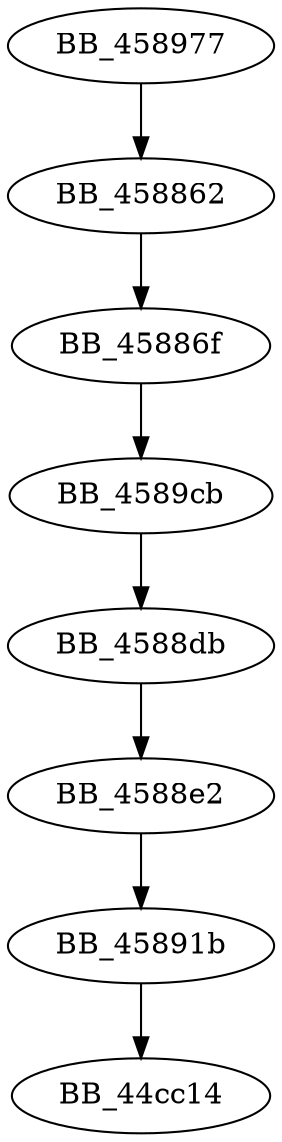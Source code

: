 DiGraph sub_458977{
BB_458862->BB_45886f
BB_45886f->BB_4589cb
BB_4588db->BB_4588e2
BB_4588e2->BB_45891b
BB_45891b->BB_44cc14
BB_458977->BB_458862
BB_4589cb->BB_4588db
}
